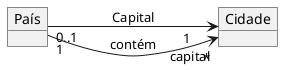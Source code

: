 @startuml mod01ima07
object "País" as pa
object "Cidade" as ci
left to right direction
pa"0..1"--->"1 \n capital"ci: "Capital"
pa "1" --->"*" ci : contém
@enduml